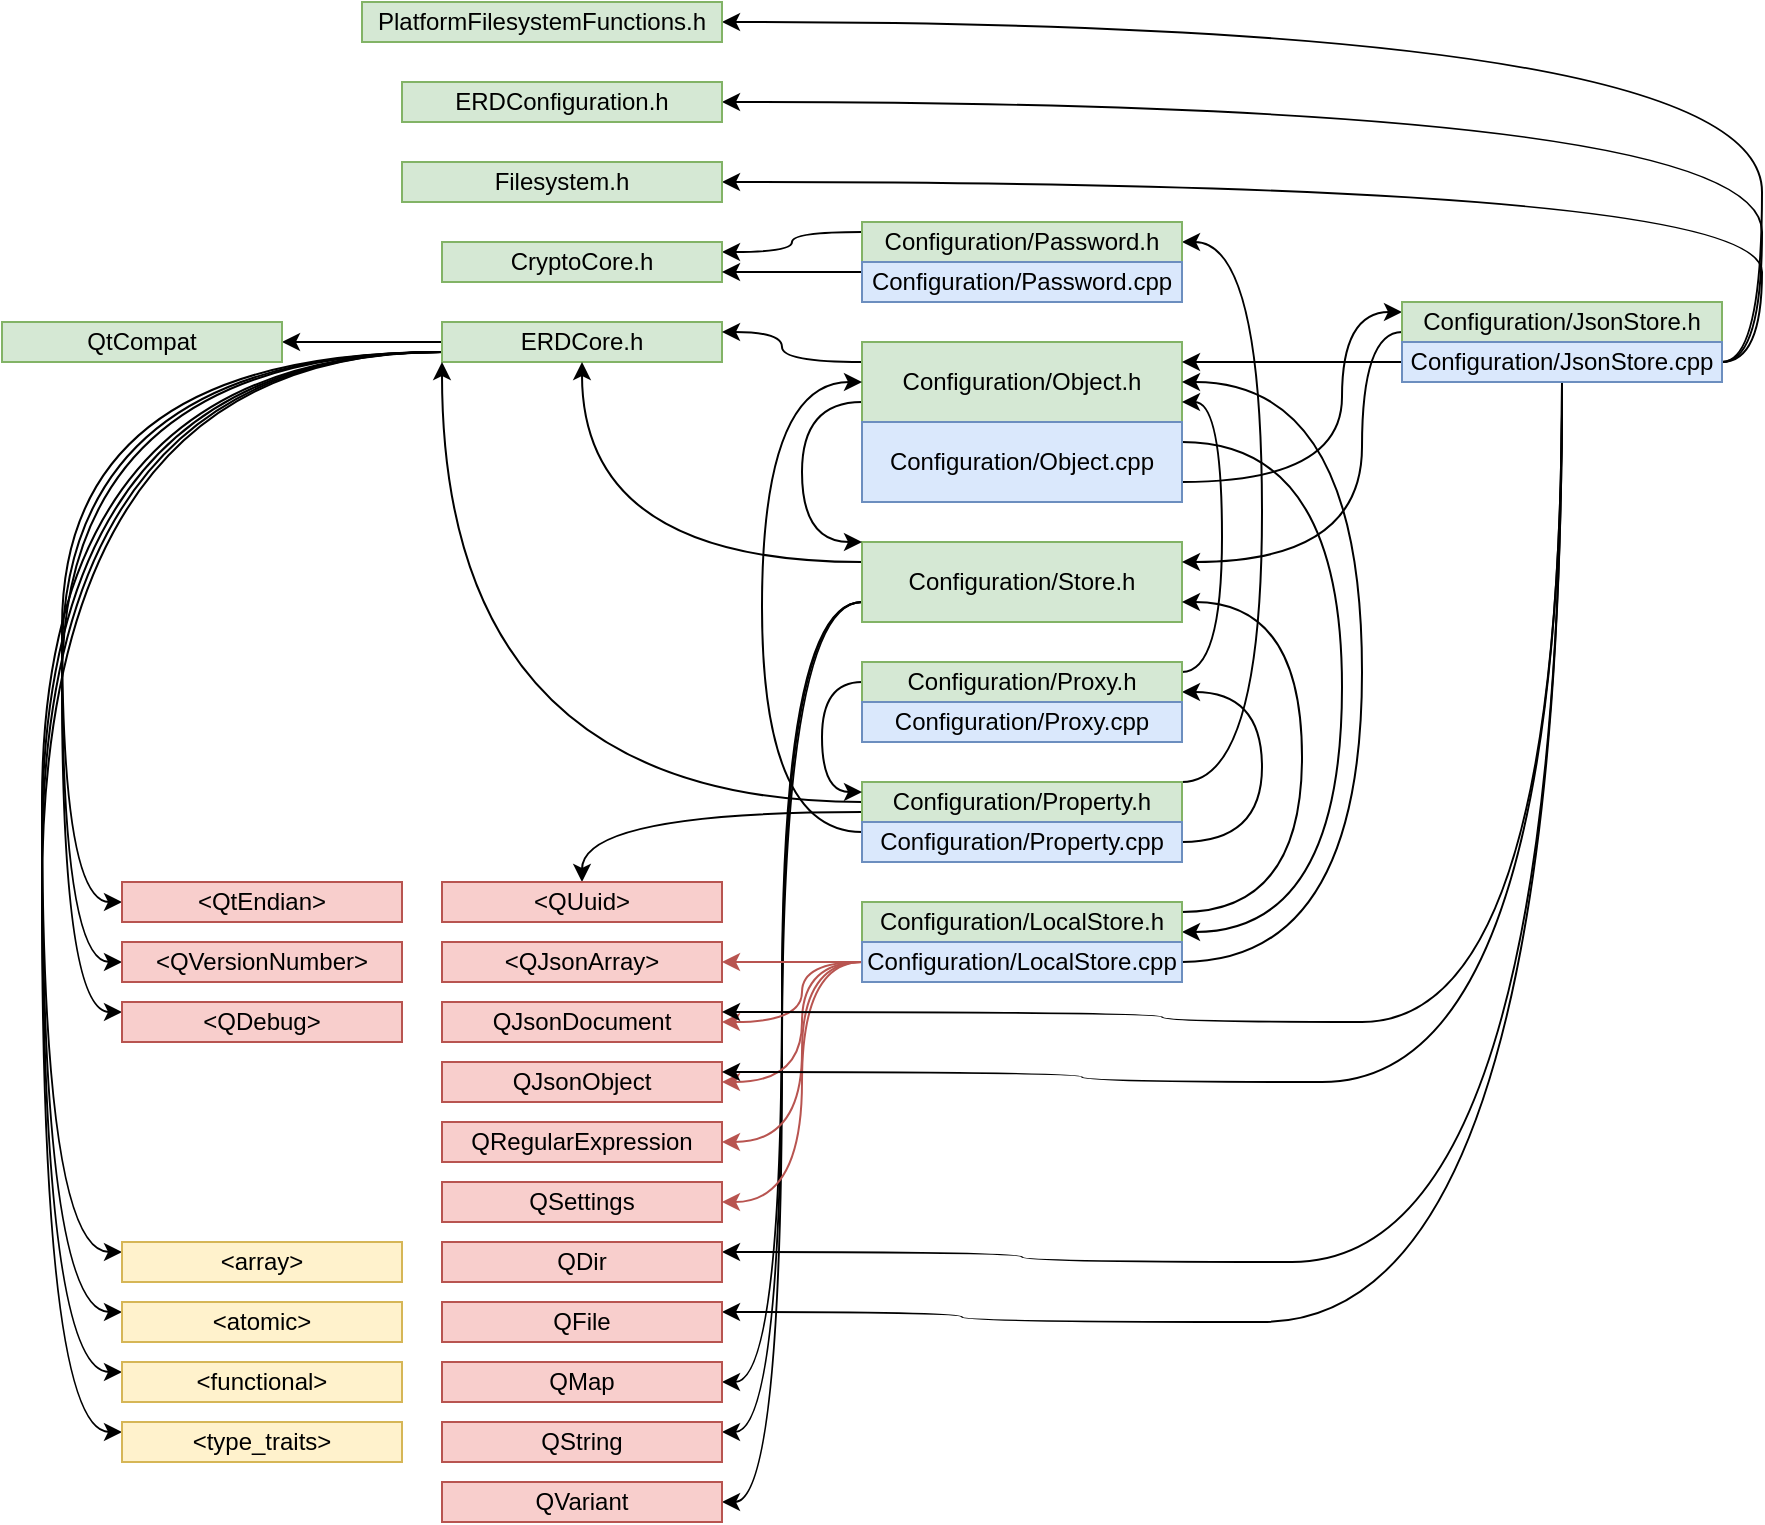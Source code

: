 <mxfile version="20.3.6" type="github">
  <diagram id="zvHaVaip3HxK8wFtQaT3" name="Страница 1">
    <mxGraphModel dx="1221" dy="706" grid="1" gridSize="10" guides="1" tooltips="1" connect="1" arrows="1" fold="1" page="1" pageScale="1" pageWidth="2339" pageHeight="3300" math="0" shadow="0">
      <root>
        <mxCell id="0" />
        <mxCell id="1" parent="0" />
        <mxCell id="VyjJM6VS8CyKdPyFCLlB-68" style="edgeStyle=orthogonalEdgeStyle;rounded=0;orthogonalLoop=1;jettySize=auto;html=1;exitX=0;exitY=0.5;exitDx=0;exitDy=0;entryX=1;entryY=0.5;entryDx=0;entryDy=0;strokeColor=default;" edge="1" parent="1" source="VyjJM6VS8CyKdPyFCLlB-1" target="VyjJM6VS8CyKdPyFCLlB-67">
          <mxGeometry relative="1" as="geometry" />
        </mxCell>
        <mxCell id="VyjJM6VS8CyKdPyFCLlB-76" style="edgeStyle=orthogonalEdgeStyle;curved=1;orthogonalLoop=1;jettySize=auto;html=1;exitX=0;exitY=0.75;exitDx=0;exitDy=0;entryX=0;entryY=0.5;entryDx=0;entryDy=0;strokeColor=default;" edge="1" parent="1" source="VyjJM6VS8CyKdPyFCLlB-1" target="VyjJM6VS8CyKdPyFCLlB-69">
          <mxGeometry relative="1" as="geometry">
            <Array as="points">
              <mxPoint x="370" y="405" />
              <mxPoint x="370" y="680" />
            </Array>
          </mxGeometry>
        </mxCell>
        <mxCell id="VyjJM6VS8CyKdPyFCLlB-77" style="edgeStyle=orthogonalEdgeStyle;curved=1;orthogonalLoop=1;jettySize=auto;html=1;exitX=0;exitY=0.75;exitDx=0;exitDy=0;entryX=0;entryY=0.5;entryDx=0;entryDy=0;strokeColor=default;" edge="1" parent="1" source="VyjJM6VS8CyKdPyFCLlB-1" target="VyjJM6VS8CyKdPyFCLlB-70">
          <mxGeometry relative="1" as="geometry">
            <Array as="points">
              <mxPoint x="370" y="405" />
              <mxPoint x="370" y="710" />
            </Array>
          </mxGeometry>
        </mxCell>
        <mxCell id="VyjJM6VS8CyKdPyFCLlB-78" style="edgeStyle=orthogonalEdgeStyle;curved=1;orthogonalLoop=1;jettySize=auto;html=1;exitX=0;exitY=0.75;exitDx=0;exitDy=0;entryX=0;entryY=0.25;entryDx=0;entryDy=0;strokeColor=default;" edge="1" parent="1" source="VyjJM6VS8CyKdPyFCLlB-1" target="VyjJM6VS8CyKdPyFCLlB-71">
          <mxGeometry relative="1" as="geometry">
            <Array as="points">
              <mxPoint x="370" y="405" />
              <mxPoint x="370" y="735" />
            </Array>
          </mxGeometry>
        </mxCell>
        <mxCell id="VyjJM6VS8CyKdPyFCLlB-79" style="edgeStyle=orthogonalEdgeStyle;curved=1;orthogonalLoop=1;jettySize=auto;html=1;exitX=0;exitY=0.75;exitDx=0;exitDy=0;entryX=0;entryY=0.25;entryDx=0;entryDy=0;strokeColor=default;" edge="1" parent="1" source="VyjJM6VS8CyKdPyFCLlB-1" target="VyjJM6VS8CyKdPyFCLlB-72">
          <mxGeometry relative="1" as="geometry">
            <Array as="points">
              <mxPoint x="360" y="405" />
              <mxPoint x="360" y="855" />
            </Array>
          </mxGeometry>
        </mxCell>
        <mxCell id="VyjJM6VS8CyKdPyFCLlB-80" style="edgeStyle=orthogonalEdgeStyle;curved=1;orthogonalLoop=1;jettySize=auto;html=1;exitX=0;exitY=0.75;exitDx=0;exitDy=0;entryX=0;entryY=0.25;entryDx=0;entryDy=0;strokeColor=default;" edge="1" parent="1" source="VyjJM6VS8CyKdPyFCLlB-1" target="VyjJM6VS8CyKdPyFCLlB-73">
          <mxGeometry relative="1" as="geometry">
            <Array as="points">
              <mxPoint x="360" y="405" />
              <mxPoint x="360" y="885" />
            </Array>
          </mxGeometry>
        </mxCell>
        <mxCell id="VyjJM6VS8CyKdPyFCLlB-81" style="edgeStyle=orthogonalEdgeStyle;curved=1;orthogonalLoop=1;jettySize=auto;html=1;exitX=0;exitY=0.75;exitDx=0;exitDy=0;entryX=0;entryY=0.25;entryDx=0;entryDy=0;strokeColor=default;" edge="1" parent="1" source="VyjJM6VS8CyKdPyFCLlB-1" target="VyjJM6VS8CyKdPyFCLlB-74">
          <mxGeometry relative="1" as="geometry">
            <Array as="points">
              <mxPoint x="360" y="405" />
              <mxPoint x="360" y="915" />
            </Array>
          </mxGeometry>
        </mxCell>
        <mxCell id="VyjJM6VS8CyKdPyFCLlB-82" style="edgeStyle=orthogonalEdgeStyle;curved=1;orthogonalLoop=1;jettySize=auto;html=1;exitX=0;exitY=0.75;exitDx=0;exitDy=0;entryX=0;entryY=0.25;entryDx=0;entryDy=0;strokeColor=default;" edge="1" parent="1" source="VyjJM6VS8CyKdPyFCLlB-1" target="VyjJM6VS8CyKdPyFCLlB-75">
          <mxGeometry relative="1" as="geometry">
            <Array as="points">
              <mxPoint x="360" y="405" />
              <mxPoint x="360" y="945" />
            </Array>
          </mxGeometry>
        </mxCell>
        <mxCell id="VyjJM6VS8CyKdPyFCLlB-1" value="ERDCore.h" style="rounded=0;whiteSpace=wrap;html=1;fillColor=#d5e8d4;strokeColor=#82b366;" vertex="1" parent="1">
          <mxGeometry x="560" y="390" width="140" height="20" as="geometry" />
        </mxCell>
        <mxCell id="VyjJM6VS8CyKdPyFCLlB-60" style="edgeStyle=orthogonalEdgeStyle;curved=1;orthogonalLoop=1;jettySize=auto;html=1;exitX=0;exitY=0.25;exitDx=0;exitDy=0;entryX=0.5;entryY=1;entryDx=0;entryDy=0;strokeColor=default;" edge="1" parent="1" source="VyjJM6VS8CyKdPyFCLlB-2" target="VyjJM6VS8CyKdPyFCLlB-1">
          <mxGeometry relative="1" as="geometry" />
        </mxCell>
        <mxCell id="VyjJM6VS8CyKdPyFCLlB-64" style="edgeStyle=orthogonalEdgeStyle;curved=1;orthogonalLoop=1;jettySize=auto;html=1;exitX=0;exitY=0.75;exitDx=0;exitDy=0;entryX=1;entryY=0.5;entryDx=0;entryDy=0;strokeColor=default;" edge="1" parent="1" source="VyjJM6VS8CyKdPyFCLlB-2" target="VyjJM6VS8CyKdPyFCLlB-61">
          <mxGeometry relative="1" as="geometry">
            <Array as="points">
              <mxPoint x="730" y="530" />
              <mxPoint x="730" y="920" />
            </Array>
          </mxGeometry>
        </mxCell>
        <mxCell id="VyjJM6VS8CyKdPyFCLlB-65" style="edgeStyle=orthogonalEdgeStyle;curved=1;orthogonalLoop=1;jettySize=auto;html=1;exitX=0;exitY=0.75;exitDx=0;exitDy=0;entryX=1;entryY=0.25;entryDx=0;entryDy=0;strokeColor=default;" edge="1" parent="1" source="VyjJM6VS8CyKdPyFCLlB-2" target="VyjJM6VS8CyKdPyFCLlB-62">
          <mxGeometry relative="1" as="geometry">
            <Array as="points">
              <mxPoint x="730" y="530" />
              <mxPoint x="730" y="945" />
            </Array>
          </mxGeometry>
        </mxCell>
        <mxCell id="VyjJM6VS8CyKdPyFCLlB-66" style="edgeStyle=orthogonalEdgeStyle;curved=1;orthogonalLoop=1;jettySize=auto;html=1;exitX=0;exitY=0.75;exitDx=0;exitDy=0;entryX=1;entryY=0.5;entryDx=0;entryDy=0;strokeColor=default;" edge="1" parent="1" source="VyjJM6VS8CyKdPyFCLlB-2" target="VyjJM6VS8CyKdPyFCLlB-63">
          <mxGeometry relative="1" as="geometry">
            <Array as="points">
              <mxPoint x="730" y="530" />
              <mxPoint x="730" y="980" />
            </Array>
          </mxGeometry>
        </mxCell>
        <mxCell id="VyjJM6VS8CyKdPyFCLlB-2" value="Configuration/Store.h" style="rounded=0;whiteSpace=wrap;html=1;fillColor=#d5e8d4;strokeColor=#82b366;" vertex="1" parent="1">
          <mxGeometry x="770" y="500" width="160" height="40" as="geometry" />
        </mxCell>
        <mxCell id="VyjJM6VS8CyKdPyFCLlB-5" style="edgeStyle=orthogonalEdgeStyle;orthogonalLoop=1;jettySize=auto;html=1;exitX=0;exitY=0.75;exitDx=0;exitDy=0;entryX=0;entryY=0;entryDx=0;entryDy=0;curved=1;" edge="1" parent="1" source="VyjJM6VS8CyKdPyFCLlB-4" target="VyjJM6VS8CyKdPyFCLlB-2">
          <mxGeometry relative="1" as="geometry">
            <Array as="points">
              <mxPoint x="740" y="430" />
              <mxPoint x="740" y="500" />
            </Array>
          </mxGeometry>
        </mxCell>
        <mxCell id="VyjJM6VS8CyKdPyFCLlB-6" style="edgeStyle=orthogonalEdgeStyle;orthogonalLoop=1;jettySize=auto;html=1;exitX=0;exitY=0.25;exitDx=0;exitDy=0;entryX=1;entryY=0.25;entryDx=0;entryDy=0;curved=1;" edge="1" parent="1" source="VyjJM6VS8CyKdPyFCLlB-4" target="VyjJM6VS8CyKdPyFCLlB-1">
          <mxGeometry relative="1" as="geometry">
            <mxPoint x="790" y="400" as="targetPoint" />
            <Array as="points">
              <mxPoint x="730" y="410" />
              <mxPoint x="730" y="395" />
            </Array>
          </mxGeometry>
        </mxCell>
        <mxCell id="VyjJM6VS8CyKdPyFCLlB-4" value="Configuration/Object.h" style="rounded=0;whiteSpace=wrap;html=1;fillColor=#d5e8d4;strokeColor=#82b366;" vertex="1" parent="1">
          <mxGeometry x="770" y="400" width="160" height="40" as="geometry" />
        </mxCell>
        <mxCell id="VyjJM6VS8CyKdPyFCLlB-11" style="edgeStyle=orthogonalEdgeStyle;orthogonalLoop=1;jettySize=auto;html=1;exitX=1;exitY=0.25;exitDx=0;exitDy=0;entryX=1;entryY=0.75;entryDx=0;entryDy=0;curved=1;" edge="1" parent="1" source="VyjJM6VS8CyKdPyFCLlB-7" target="VyjJM6VS8CyKdPyFCLlB-9">
          <mxGeometry relative="1" as="geometry">
            <Array as="points">
              <mxPoint x="1010" y="450" />
              <mxPoint x="1010" y="695" />
            </Array>
          </mxGeometry>
        </mxCell>
        <mxCell id="VyjJM6VS8CyKdPyFCLlB-12" style="edgeStyle=orthogonalEdgeStyle;orthogonalLoop=1;jettySize=auto;html=1;exitX=1;exitY=0.75;exitDx=0;exitDy=0;entryX=0;entryY=0.25;entryDx=0;entryDy=0;curved=1;" edge="1" parent="1" source="VyjJM6VS8CyKdPyFCLlB-7" target="VyjJM6VS8CyKdPyFCLlB-10">
          <mxGeometry relative="1" as="geometry">
            <Array as="points">
              <mxPoint x="1010" y="470" />
              <mxPoint x="1010" y="385" />
            </Array>
          </mxGeometry>
        </mxCell>
        <mxCell id="VyjJM6VS8CyKdPyFCLlB-7" value="Configuration/Object.cpp" style="rounded=0;whiteSpace=wrap;html=1;fillColor=#dae8fc;strokeColor=#6c8ebf;" vertex="1" parent="1">
          <mxGeometry x="770" y="440" width="160" height="40" as="geometry" />
        </mxCell>
        <mxCell id="VyjJM6VS8CyKdPyFCLlB-29" style="edgeStyle=orthogonalEdgeStyle;orthogonalLoop=1;jettySize=auto;html=1;exitX=1;exitY=0.25;exitDx=0;exitDy=0;entryX=1;entryY=0.75;entryDx=0;entryDy=0;curved=1;" edge="1" parent="1" source="VyjJM6VS8CyKdPyFCLlB-9" target="VyjJM6VS8CyKdPyFCLlB-2">
          <mxGeometry relative="1" as="geometry">
            <Array as="points">
              <mxPoint x="990" y="685" />
              <mxPoint x="990" y="530" />
            </Array>
          </mxGeometry>
        </mxCell>
        <mxCell id="VyjJM6VS8CyKdPyFCLlB-9" value="Configuration/LocalStore.h" style="rounded=0;whiteSpace=wrap;html=1;fillColor=#d5e8d4;strokeColor=#82b366;" vertex="1" parent="1">
          <mxGeometry x="770" y="680" width="160" height="20" as="geometry" />
        </mxCell>
        <mxCell id="VyjJM6VS8CyKdPyFCLlB-44" style="edgeStyle=orthogonalEdgeStyle;orthogonalLoop=1;jettySize=auto;html=1;exitX=0;exitY=0.75;exitDx=0;exitDy=0;entryX=1;entryY=0.25;entryDx=0;entryDy=0;curved=1;" edge="1" parent="1" source="VyjJM6VS8CyKdPyFCLlB-10" target="VyjJM6VS8CyKdPyFCLlB-2">
          <mxGeometry relative="1" as="geometry">
            <Array as="points">
              <mxPoint x="1020" y="395" />
              <mxPoint x="1020" y="510" />
            </Array>
          </mxGeometry>
        </mxCell>
        <mxCell id="VyjJM6VS8CyKdPyFCLlB-10" value="Configuration/JsonStore.h" style="rounded=0;whiteSpace=wrap;html=1;fillColor=#d5e8d4;strokeColor=#82b366;" vertex="1" parent="1">
          <mxGeometry x="1040" y="380" width="160" height="20" as="geometry" />
        </mxCell>
        <mxCell id="VyjJM6VS8CyKdPyFCLlB-16" style="edgeStyle=orthogonalEdgeStyle;orthogonalLoop=1;jettySize=auto;html=1;exitX=0;exitY=0.75;exitDx=0;exitDy=0;entryX=0.5;entryY=0;entryDx=0;entryDy=0;curved=1;" edge="1" parent="1" source="VyjJM6VS8CyKdPyFCLlB-13" target="VyjJM6VS8CyKdPyFCLlB-15">
          <mxGeometry relative="1" as="geometry" />
        </mxCell>
        <mxCell id="VyjJM6VS8CyKdPyFCLlB-17" style="edgeStyle=orthogonalEdgeStyle;orthogonalLoop=1;jettySize=auto;html=1;exitX=0;exitY=0.5;exitDx=0;exitDy=0;entryX=0;entryY=1;entryDx=0;entryDy=0;curved=1;" edge="1" parent="1" source="VyjJM6VS8CyKdPyFCLlB-13" target="VyjJM6VS8CyKdPyFCLlB-1">
          <mxGeometry relative="1" as="geometry">
            <Array as="points">
              <mxPoint x="560" y="630" />
            </Array>
          </mxGeometry>
        </mxCell>
        <mxCell id="VyjJM6VS8CyKdPyFCLlB-19" style="edgeStyle=orthogonalEdgeStyle;orthogonalLoop=1;jettySize=auto;html=1;exitX=1;exitY=0;exitDx=0;exitDy=0;entryX=1;entryY=0.5;entryDx=0;entryDy=0;curved=1;" edge="1" parent="1" source="VyjJM6VS8CyKdPyFCLlB-13" target="VyjJM6VS8CyKdPyFCLlB-18">
          <mxGeometry relative="1" as="geometry">
            <Array as="points">
              <mxPoint x="970" y="620" />
              <mxPoint x="970" y="350" />
            </Array>
          </mxGeometry>
        </mxCell>
        <mxCell id="VyjJM6VS8CyKdPyFCLlB-13" value="Configuration/Property.h" style="rounded=0;whiteSpace=wrap;html=1;fillColor=#d5e8d4;strokeColor=#82b366;" vertex="1" parent="1">
          <mxGeometry x="770" y="620" width="160" height="20" as="geometry" />
        </mxCell>
        <mxCell id="VyjJM6VS8CyKdPyFCLlB-20" style="edgeStyle=orthogonalEdgeStyle;orthogonalLoop=1;jettySize=auto;html=1;exitX=0;exitY=0.25;exitDx=0;exitDy=0;entryX=0;entryY=0.5;entryDx=0;entryDy=0;curved=1;" edge="1" parent="1" source="VyjJM6VS8CyKdPyFCLlB-14" target="VyjJM6VS8CyKdPyFCLlB-4">
          <mxGeometry relative="1" as="geometry">
            <Array as="points">
              <mxPoint x="720" y="645" />
              <mxPoint x="720" y="420" />
            </Array>
          </mxGeometry>
        </mxCell>
        <mxCell id="VyjJM6VS8CyKdPyFCLlB-23" style="edgeStyle=orthogonalEdgeStyle;orthogonalLoop=1;jettySize=auto;html=1;exitX=1;exitY=0.5;exitDx=0;exitDy=0;entryX=1;entryY=0.75;entryDx=0;entryDy=0;curved=1;" edge="1" parent="1" source="VyjJM6VS8CyKdPyFCLlB-14" target="VyjJM6VS8CyKdPyFCLlB-22">
          <mxGeometry relative="1" as="geometry">
            <Array as="points">
              <mxPoint x="970" y="650" />
              <mxPoint x="970" y="575" />
            </Array>
          </mxGeometry>
        </mxCell>
        <mxCell id="VyjJM6VS8CyKdPyFCLlB-14" value="Configuration/Property.cpp" style="rounded=0;whiteSpace=wrap;html=1;fillColor=#dae8fc;strokeColor=#6c8ebf;" vertex="1" parent="1">
          <mxGeometry x="770" y="640" width="160" height="20" as="geometry" />
        </mxCell>
        <mxCell id="VyjJM6VS8CyKdPyFCLlB-15" value="&amp;lt;QUuid&amp;gt;" style="rounded=0;whiteSpace=wrap;html=1;fillColor=#f8cecc;strokeColor=#b85450;" vertex="1" parent="1">
          <mxGeometry x="560" y="670" width="140" height="20" as="geometry" />
        </mxCell>
        <mxCell id="VyjJM6VS8CyKdPyFCLlB-25" style="edgeStyle=orthogonalEdgeStyle;orthogonalLoop=1;jettySize=auto;html=1;exitX=0;exitY=0.25;exitDx=0;exitDy=0;entryX=1;entryY=0.25;entryDx=0;entryDy=0;curved=1;" edge="1" parent="1" source="VyjJM6VS8CyKdPyFCLlB-18" target="VyjJM6VS8CyKdPyFCLlB-24">
          <mxGeometry relative="1" as="geometry" />
        </mxCell>
        <mxCell id="VyjJM6VS8CyKdPyFCLlB-18" value="Configuration/Password.h" style="rounded=0;whiteSpace=wrap;html=1;fillColor=#d5e8d4;strokeColor=#82b366;" vertex="1" parent="1">
          <mxGeometry x="770" y="340" width="160" height="20" as="geometry" />
        </mxCell>
        <mxCell id="VyjJM6VS8CyKdPyFCLlB-83" style="edgeStyle=orthogonalEdgeStyle;orthogonalLoop=1;jettySize=auto;html=1;exitX=1;exitY=0.25;exitDx=0;exitDy=0;entryX=1;entryY=0.75;entryDx=0;entryDy=0;strokeColor=default;curved=1;" edge="1" parent="1" source="VyjJM6VS8CyKdPyFCLlB-22" target="VyjJM6VS8CyKdPyFCLlB-4">
          <mxGeometry relative="1" as="geometry">
            <Array as="points">
              <mxPoint x="950" y="565" />
              <mxPoint x="950" y="430" />
            </Array>
          </mxGeometry>
        </mxCell>
        <mxCell id="VyjJM6VS8CyKdPyFCLlB-85" style="edgeStyle=orthogonalEdgeStyle;curved=1;orthogonalLoop=1;jettySize=auto;html=1;exitX=0;exitY=0.5;exitDx=0;exitDy=0;entryX=0;entryY=0.25;entryDx=0;entryDy=0;strokeColor=default;" edge="1" parent="1" source="VyjJM6VS8CyKdPyFCLlB-22" target="VyjJM6VS8CyKdPyFCLlB-13">
          <mxGeometry relative="1" as="geometry">
            <Array as="points">
              <mxPoint x="750" y="570" />
              <mxPoint x="750" y="625" />
            </Array>
          </mxGeometry>
        </mxCell>
        <mxCell id="VyjJM6VS8CyKdPyFCLlB-22" value="Configuration/Proxy.h" style="rounded=0;whiteSpace=wrap;html=1;fillColor=#d5e8d4;strokeColor=#82b366;" vertex="1" parent="1">
          <mxGeometry x="770" y="560" width="160" height="20" as="geometry" />
        </mxCell>
        <mxCell id="VyjJM6VS8CyKdPyFCLlB-24" value="CryptoCore.h" style="rounded=0;whiteSpace=wrap;html=1;fillColor=#d5e8d4;strokeColor=#82b366;" vertex="1" parent="1">
          <mxGeometry x="560" y="350" width="140" height="20" as="geometry" />
        </mxCell>
        <mxCell id="VyjJM6VS8CyKdPyFCLlB-28" style="edgeStyle=orthogonalEdgeStyle;orthogonalLoop=1;jettySize=auto;html=1;exitX=0;exitY=0.25;exitDx=0;exitDy=0;entryX=1;entryY=0.75;entryDx=0;entryDy=0;curved=1;" edge="1" parent="1" source="VyjJM6VS8CyKdPyFCLlB-26" target="VyjJM6VS8CyKdPyFCLlB-24">
          <mxGeometry relative="1" as="geometry" />
        </mxCell>
        <mxCell id="VyjJM6VS8CyKdPyFCLlB-26" value="Configuration/Password.cpp" style="rounded=0;whiteSpace=wrap;html=1;fillColor=#dae8fc;strokeColor=#6c8ebf;" vertex="1" parent="1">
          <mxGeometry x="770" y="360" width="160" height="20" as="geometry" />
        </mxCell>
        <mxCell id="VyjJM6VS8CyKdPyFCLlB-37" style="edgeStyle=orthogonalEdgeStyle;orthogonalLoop=1;jettySize=auto;html=1;exitX=0;exitY=0.5;exitDx=0;exitDy=0;entryX=1;entryY=0.5;entryDx=0;entryDy=0;fillColor=#f8cecc;strokeColor=#b85450;curved=1;" edge="1" parent="1" source="VyjJM6VS8CyKdPyFCLlB-30" target="VyjJM6VS8CyKdPyFCLlB-31">
          <mxGeometry relative="1" as="geometry">
            <Array as="points">
              <mxPoint x="780" y="710" />
              <mxPoint x="780" y="710" />
            </Array>
          </mxGeometry>
        </mxCell>
        <mxCell id="VyjJM6VS8CyKdPyFCLlB-38" style="edgeStyle=orthogonalEdgeStyle;orthogonalLoop=1;jettySize=auto;html=1;exitX=0;exitY=0.5;exitDx=0;exitDy=0;entryX=1;entryY=0.5;entryDx=0;entryDy=0;fillColor=#f8cecc;strokeColor=#b85450;curved=1;" edge="1" parent="1" source="VyjJM6VS8CyKdPyFCLlB-30" target="VyjJM6VS8CyKdPyFCLlB-32">
          <mxGeometry relative="1" as="geometry">
            <Array as="points">
              <mxPoint x="740" y="710" />
              <mxPoint x="740" y="740" />
            </Array>
          </mxGeometry>
        </mxCell>
        <mxCell id="VyjJM6VS8CyKdPyFCLlB-39" style="edgeStyle=orthogonalEdgeStyle;orthogonalLoop=1;jettySize=auto;html=1;exitX=0;exitY=0.5;exitDx=0;exitDy=0;entryX=1;entryY=0.5;entryDx=0;entryDy=0;fillColor=#f8cecc;strokeColor=#b85450;curved=1;" edge="1" parent="1" source="VyjJM6VS8CyKdPyFCLlB-30" target="VyjJM6VS8CyKdPyFCLlB-33">
          <mxGeometry relative="1" as="geometry">
            <Array as="points">
              <mxPoint x="740" y="710" />
              <mxPoint x="740" y="770" />
            </Array>
          </mxGeometry>
        </mxCell>
        <mxCell id="VyjJM6VS8CyKdPyFCLlB-42" style="edgeStyle=orthogonalEdgeStyle;orthogonalLoop=1;jettySize=auto;html=1;exitX=0;exitY=0.5;exitDx=0;exitDy=0;entryX=1;entryY=0.5;entryDx=0;entryDy=0;fillColor=#f8cecc;strokeColor=#b85450;curved=1;" edge="1" parent="1" source="VyjJM6VS8CyKdPyFCLlB-30" target="VyjJM6VS8CyKdPyFCLlB-34">
          <mxGeometry relative="1" as="geometry">
            <Array as="points">
              <mxPoint x="740" y="710" />
              <mxPoint x="740" y="800" />
            </Array>
          </mxGeometry>
        </mxCell>
        <mxCell id="VyjJM6VS8CyKdPyFCLlB-43" style="edgeStyle=orthogonalEdgeStyle;orthogonalLoop=1;jettySize=auto;html=1;exitX=0;exitY=0.5;exitDx=0;exitDy=0;entryX=1;entryY=0.5;entryDx=0;entryDy=0;fillColor=#f8cecc;strokeColor=#b85450;curved=1;" edge="1" parent="1" source="VyjJM6VS8CyKdPyFCLlB-30" target="VyjJM6VS8CyKdPyFCLlB-35">
          <mxGeometry relative="1" as="geometry">
            <Array as="points">
              <mxPoint x="740" y="710" />
              <mxPoint x="740" y="830" />
            </Array>
          </mxGeometry>
        </mxCell>
        <mxCell id="VyjJM6VS8CyKdPyFCLlB-96" style="edgeStyle=orthogonalEdgeStyle;curved=1;orthogonalLoop=1;jettySize=auto;html=1;exitX=1;exitY=0.5;exitDx=0;exitDy=0;entryX=1;entryY=0.5;entryDx=0;entryDy=0;strokeColor=default;" edge="1" parent="1" source="VyjJM6VS8CyKdPyFCLlB-30" target="VyjJM6VS8CyKdPyFCLlB-4">
          <mxGeometry relative="1" as="geometry">
            <Array as="points">
              <mxPoint x="1020" y="710" />
              <mxPoint x="1020" y="420" />
            </Array>
          </mxGeometry>
        </mxCell>
        <mxCell id="VyjJM6VS8CyKdPyFCLlB-30" value="Configuration/LocalStore.cpp" style="rounded=0;whiteSpace=wrap;html=1;fillColor=#dae8fc;strokeColor=#6c8ebf;" vertex="1" parent="1">
          <mxGeometry x="770" y="700" width="160" height="20" as="geometry" />
        </mxCell>
        <mxCell id="VyjJM6VS8CyKdPyFCLlB-31" value="&amp;lt;QJsonArray&amp;gt;" style="rounded=0;whiteSpace=wrap;html=1;fillColor=#f8cecc;strokeColor=#b85450;" vertex="1" parent="1">
          <mxGeometry x="560" y="700" width="140" height="20" as="geometry" />
        </mxCell>
        <mxCell id="VyjJM6VS8CyKdPyFCLlB-32" value="QJsonDocument" style="rounded=0;whiteSpace=wrap;html=1;fillColor=#f8cecc;strokeColor=#b85450;" vertex="1" parent="1">
          <mxGeometry x="560" y="730" width="140" height="20" as="geometry" />
        </mxCell>
        <mxCell id="VyjJM6VS8CyKdPyFCLlB-33" value="QJsonObject" style="rounded=0;whiteSpace=wrap;html=1;fillColor=#f8cecc;strokeColor=#b85450;" vertex="1" parent="1">
          <mxGeometry x="560" y="760" width="140" height="20" as="geometry" />
        </mxCell>
        <mxCell id="VyjJM6VS8CyKdPyFCLlB-34" value="QRegularExpression" style="rounded=0;whiteSpace=wrap;html=1;fillColor=#f8cecc;strokeColor=#b85450;" vertex="1" parent="1">
          <mxGeometry x="560" y="790" width="140" height="20" as="geometry" />
        </mxCell>
        <mxCell id="VyjJM6VS8CyKdPyFCLlB-35" value="QSettings" style="rounded=0;whiteSpace=wrap;html=1;fillColor=#f8cecc;strokeColor=#b85450;" vertex="1" parent="1">
          <mxGeometry x="560" y="820" width="140" height="20" as="geometry" />
        </mxCell>
        <mxCell id="VyjJM6VS8CyKdPyFCLlB-47" style="edgeStyle=orthogonalEdgeStyle;orthogonalLoop=1;jettySize=auto;html=1;curved=1;entryX=1;entryY=0.25;entryDx=0;entryDy=0;startArrow=none;" edge="1" parent="1" source="VyjJM6VS8CyKdPyFCLlB-45" target="VyjJM6VS8CyKdPyFCLlB-4">
          <mxGeometry relative="1" as="geometry">
            <mxPoint x="1200" y="410" as="sourcePoint" />
            <mxPoint x="910" y="500" as="targetPoint" />
            <Array as="points">
              <mxPoint x="1100" y="410" />
            </Array>
          </mxGeometry>
        </mxCell>
        <mxCell id="VyjJM6VS8CyKdPyFCLlB-50" style="edgeStyle=orthogonalEdgeStyle;orthogonalLoop=1;jettySize=auto;html=1;exitX=0.5;exitY=1;exitDx=0;exitDy=0;entryX=1;entryY=0.25;entryDx=0;entryDy=0;curved=1;" edge="1" parent="1" source="VyjJM6VS8CyKdPyFCLlB-45" target="VyjJM6VS8CyKdPyFCLlB-32">
          <mxGeometry relative="1" as="geometry">
            <Array as="points">
              <mxPoint x="1120" y="740" />
              <mxPoint x="920" y="740" />
              <mxPoint x="920" y="735" />
            </Array>
          </mxGeometry>
        </mxCell>
        <mxCell id="VyjJM6VS8CyKdPyFCLlB-51" style="edgeStyle=orthogonalEdgeStyle;orthogonalLoop=1;jettySize=auto;html=1;exitX=0.5;exitY=1;exitDx=0;exitDy=0;entryX=1;entryY=0.25;entryDx=0;entryDy=0;curved=1;strokeColor=default;" edge="1" parent="1" source="VyjJM6VS8CyKdPyFCLlB-45" target="VyjJM6VS8CyKdPyFCLlB-33">
          <mxGeometry relative="1" as="geometry">
            <Array as="points">
              <mxPoint x="1120" y="770" />
              <mxPoint x="880" y="770" />
              <mxPoint x="880" y="765" />
            </Array>
          </mxGeometry>
        </mxCell>
        <mxCell id="VyjJM6VS8CyKdPyFCLlB-52" style="edgeStyle=orthogonalEdgeStyle;orthogonalLoop=1;jettySize=auto;html=1;exitX=0.5;exitY=1;exitDx=0;exitDy=0;entryX=1;entryY=0.25;entryDx=0;entryDy=0;curved=1;" edge="1" parent="1" source="VyjJM6VS8CyKdPyFCLlB-45" target="VyjJM6VS8CyKdPyFCLlB-48">
          <mxGeometry relative="1" as="geometry">
            <Array as="points">
              <mxPoint x="1120" y="860" />
              <mxPoint x="850" y="860" />
              <mxPoint x="850" y="855" />
            </Array>
          </mxGeometry>
        </mxCell>
        <mxCell id="VyjJM6VS8CyKdPyFCLlB-53" style="edgeStyle=orthogonalEdgeStyle;orthogonalLoop=1;jettySize=auto;html=1;exitX=0.5;exitY=1;exitDx=0;exitDy=0;entryX=1;entryY=0.25;entryDx=0;entryDy=0;curved=1;" edge="1" parent="1" source="VyjJM6VS8CyKdPyFCLlB-45" target="VyjJM6VS8CyKdPyFCLlB-49">
          <mxGeometry relative="1" as="geometry">
            <Array as="points">
              <mxPoint x="1120" y="890" />
              <mxPoint x="820" y="890" />
              <mxPoint x="820" y="885" />
            </Array>
          </mxGeometry>
        </mxCell>
        <mxCell id="VyjJM6VS8CyKdPyFCLlB-57" style="edgeStyle=orthogonalEdgeStyle;orthogonalLoop=1;jettySize=auto;html=1;exitX=1;exitY=0.5;exitDx=0;exitDy=0;entryX=1;entryY=0.5;entryDx=0;entryDy=0;curved=1;" edge="1" parent="1" source="VyjJM6VS8CyKdPyFCLlB-45" target="VyjJM6VS8CyKdPyFCLlB-54">
          <mxGeometry relative="1" as="geometry">
            <Array as="points">
              <mxPoint x="1220" y="410" />
              <mxPoint x="1220" y="320" />
            </Array>
          </mxGeometry>
        </mxCell>
        <mxCell id="VyjJM6VS8CyKdPyFCLlB-58" style="edgeStyle=orthogonalEdgeStyle;orthogonalLoop=1;jettySize=auto;html=1;exitX=1;exitY=0.5;exitDx=0;exitDy=0;entryX=1;entryY=0.5;entryDx=0;entryDy=0;curved=1;" edge="1" parent="1" source="VyjJM6VS8CyKdPyFCLlB-45" target="VyjJM6VS8CyKdPyFCLlB-55">
          <mxGeometry relative="1" as="geometry" />
        </mxCell>
        <mxCell id="VyjJM6VS8CyKdPyFCLlB-59" style="edgeStyle=orthogonalEdgeStyle;orthogonalLoop=1;jettySize=auto;html=1;exitX=1;exitY=0.5;exitDx=0;exitDy=0;entryX=1;entryY=0.5;entryDx=0;entryDy=0;curved=1;" edge="1" parent="1" source="VyjJM6VS8CyKdPyFCLlB-45" target="VyjJM6VS8CyKdPyFCLlB-56">
          <mxGeometry relative="1" as="geometry">
            <Array as="points">
              <mxPoint x="1220" y="410" />
              <mxPoint x="1220" y="240" />
            </Array>
          </mxGeometry>
        </mxCell>
        <mxCell id="VyjJM6VS8CyKdPyFCLlB-48" value="QDir" style="rounded=0;whiteSpace=wrap;html=1;fillColor=#f8cecc;strokeColor=#b85450;" vertex="1" parent="1">
          <mxGeometry x="560" y="850" width="140" height="20" as="geometry" />
        </mxCell>
        <mxCell id="VyjJM6VS8CyKdPyFCLlB-49" value="QFile" style="rounded=0;whiteSpace=wrap;html=1;fillColor=#f8cecc;strokeColor=#b85450;" vertex="1" parent="1">
          <mxGeometry x="560" y="880" width="140" height="20" as="geometry" />
        </mxCell>
        <mxCell id="VyjJM6VS8CyKdPyFCLlB-54" value="Filesystem.h" style="rounded=0;whiteSpace=wrap;html=1;fillColor=#d5e8d4;strokeColor=#82b366;" vertex="1" parent="1">
          <mxGeometry x="540" y="310" width="160" height="20" as="geometry" />
        </mxCell>
        <mxCell id="VyjJM6VS8CyKdPyFCLlB-55" value="ERDConfiguration.h" style="rounded=0;whiteSpace=wrap;html=1;fillColor=#d5e8d4;strokeColor=#82b366;" vertex="1" parent="1">
          <mxGeometry x="540" y="270" width="160" height="20" as="geometry" />
        </mxCell>
        <mxCell id="VyjJM6VS8CyKdPyFCLlB-56" value="PlatformFilesystemFunctions.h" style="rounded=0;whiteSpace=wrap;html=1;fillColor=#d5e8d4;strokeColor=#82b366;" vertex="1" parent="1">
          <mxGeometry x="520" y="230" width="180" height="20" as="geometry" />
        </mxCell>
        <mxCell id="VyjJM6VS8CyKdPyFCLlB-61" value="QMap" style="rounded=0;whiteSpace=wrap;html=1;fillColor=#f8cecc;strokeColor=#b85450;" vertex="1" parent="1">
          <mxGeometry x="560" y="910" width="140" height="20" as="geometry" />
        </mxCell>
        <mxCell id="VyjJM6VS8CyKdPyFCLlB-62" value="QString" style="rounded=0;whiteSpace=wrap;html=1;fillColor=#f8cecc;strokeColor=#b85450;" vertex="1" parent="1">
          <mxGeometry x="560" y="940" width="140" height="20" as="geometry" />
        </mxCell>
        <mxCell id="VyjJM6VS8CyKdPyFCLlB-63" value="QVariant" style="rounded=0;whiteSpace=wrap;html=1;fillColor=#f8cecc;strokeColor=#b85450;" vertex="1" parent="1">
          <mxGeometry x="560" y="970" width="140" height="20" as="geometry" />
        </mxCell>
        <mxCell id="VyjJM6VS8CyKdPyFCLlB-67" value="QtCompat" style="rounded=0;whiteSpace=wrap;html=1;fillColor=#d5e8d4;strokeColor=#82b366;" vertex="1" parent="1">
          <mxGeometry x="340" y="390" width="140" height="20" as="geometry" />
        </mxCell>
        <mxCell id="VyjJM6VS8CyKdPyFCLlB-69" value="&amp;lt;QtEndian&amp;gt;" style="rounded=0;whiteSpace=wrap;html=1;fillColor=#f8cecc;strokeColor=#b85450;" vertex="1" parent="1">
          <mxGeometry x="400" y="670" width="140" height="20" as="geometry" />
        </mxCell>
        <mxCell id="VyjJM6VS8CyKdPyFCLlB-70" value="&amp;lt;QVersionNumber&amp;gt;" style="rounded=0;whiteSpace=wrap;html=1;fillColor=#f8cecc;strokeColor=#b85450;" vertex="1" parent="1">
          <mxGeometry x="400" y="700" width="140" height="20" as="geometry" />
        </mxCell>
        <mxCell id="VyjJM6VS8CyKdPyFCLlB-71" value="&amp;lt;QDebug&amp;gt;" style="rounded=0;whiteSpace=wrap;html=1;fillColor=#f8cecc;strokeColor=#b85450;" vertex="1" parent="1">
          <mxGeometry x="400" y="730" width="140" height="20" as="geometry" />
        </mxCell>
        <mxCell id="VyjJM6VS8CyKdPyFCLlB-72" value="&amp;lt;array&amp;gt;" style="rounded=0;whiteSpace=wrap;html=1;fillColor=#fff2cc;strokeColor=#d6b656;" vertex="1" parent="1">
          <mxGeometry x="400" y="850" width="140" height="20" as="geometry" />
        </mxCell>
        <mxCell id="VyjJM6VS8CyKdPyFCLlB-73" value="&amp;lt;atomic&amp;gt;" style="rounded=0;whiteSpace=wrap;html=1;fillColor=#fff2cc;strokeColor=#d6b656;" vertex="1" parent="1">
          <mxGeometry x="400" y="880" width="140" height="20" as="geometry" />
        </mxCell>
        <mxCell id="VyjJM6VS8CyKdPyFCLlB-74" value="&amp;lt;functional&amp;gt;" style="rounded=0;whiteSpace=wrap;html=1;fillColor=#fff2cc;strokeColor=#d6b656;" vertex="1" parent="1">
          <mxGeometry x="400" y="910" width="140" height="20" as="geometry" />
        </mxCell>
        <mxCell id="VyjJM6VS8CyKdPyFCLlB-75" value="&amp;lt;type_traits&amp;gt;" style="rounded=0;whiteSpace=wrap;html=1;fillColor=#fff2cc;strokeColor=#d6b656;" vertex="1" parent="1">
          <mxGeometry x="400" y="940" width="140" height="20" as="geometry" />
        </mxCell>
        <mxCell id="VyjJM6VS8CyKdPyFCLlB-88" value="Configuration/Proxy.cpp" style="rounded=0;whiteSpace=wrap;html=1;fillColor=#dae8fc;strokeColor=#6c8ebf;" vertex="1" parent="1">
          <mxGeometry x="770" y="580" width="160" height="20" as="geometry" />
        </mxCell>
        <mxCell id="VyjJM6VS8CyKdPyFCLlB-45" value="Configuration/JsonStore.cpp" style="rounded=0;whiteSpace=wrap;html=1;fillColor=#dae8fc;strokeColor=#6c8ebf;" vertex="1" parent="1">
          <mxGeometry x="1040" y="400" width="160" height="20" as="geometry" />
        </mxCell>
      </root>
    </mxGraphModel>
  </diagram>
</mxfile>
